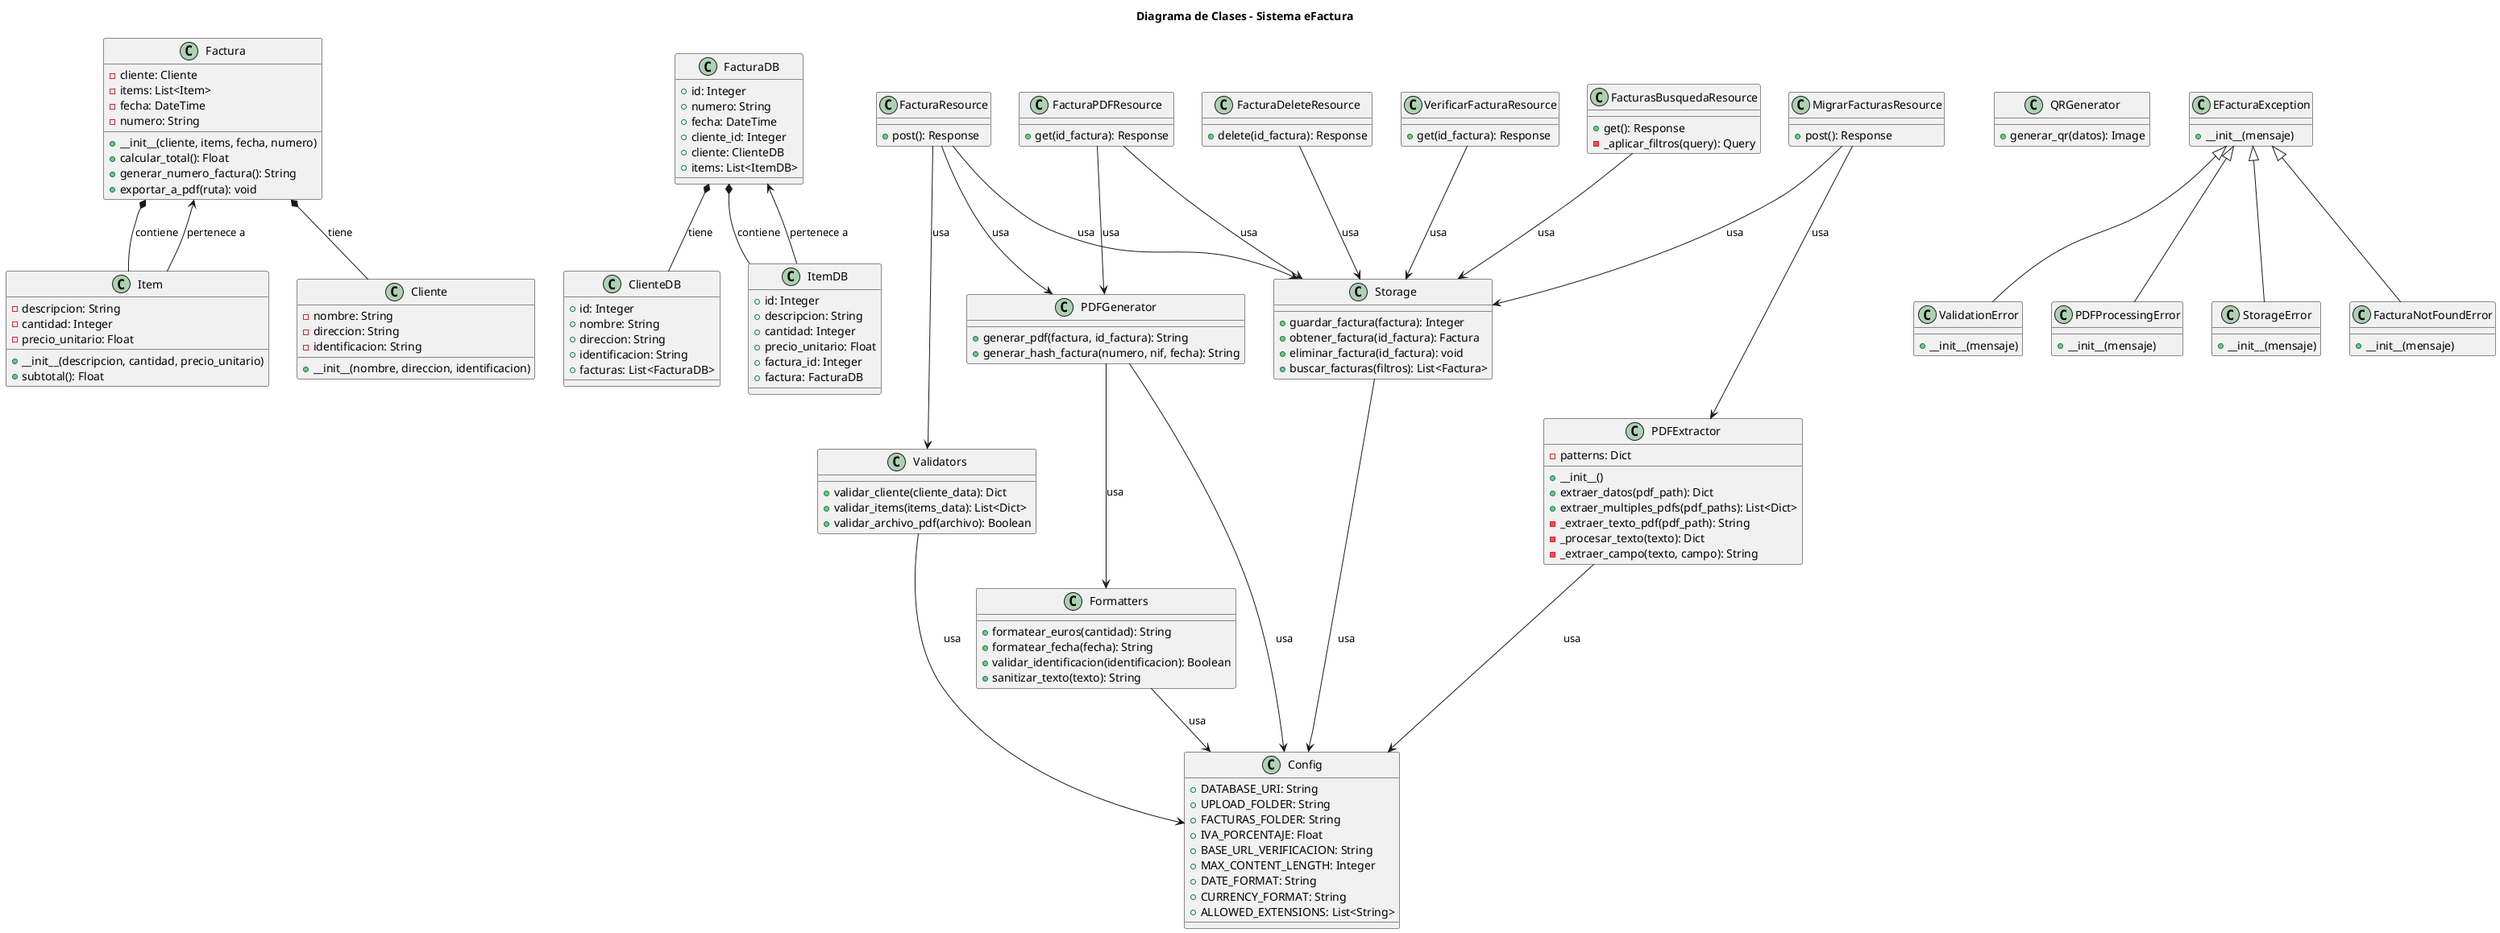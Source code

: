 @startuml Diagrama de Clases - eFactura

title Diagrama de Clases - Sistema eFactura

' Clases de Dominio
class Cliente {
  - nombre: String
  - direccion: String
  - identificacion: String
  + __init__(nombre, direccion, identificacion)
}

class Item {
  - descripcion: String
  - cantidad: Integer
  - precio_unitario: Float
  + __init__(descripcion, cantidad, precio_unitario)
  + subtotal(): Float
}

class Factura {
  - cliente: Cliente
  - items: List<Item>
  - fecha: DateTime
  - numero: String
  + __init__(cliente, items, fecha, numero)
  + calcular_total(): Float
  + generar_numero_factura(): String
  + exportar_a_pdf(ruta): void
}

' Clases de Base de Datos
class ClienteDB {
  + id: Integer
  + nombre: String
  + direccion: String
  + identificacion: String
  + facturas: List<FacturaDB>
}

class FacturaDB {
  + id: Integer
  + numero: String
  + fecha: DateTime
  + cliente_id: Integer
  + cliente: ClienteDB
  + items: List<ItemDB>
}

class ItemDB {
  + id: Integer
  + descripcion: String
  + cantidad: Integer
  + precio_unitario: Float
  + factura_id: Integer
  + factura: FacturaDB
}

' Clases de Servicios
class PDFGenerator {
  + generar_pdf(factura, id_factura): String
  + generar_hash_factura(numero, nif, fecha): String
}

class PDFExtractor {
  - patterns: Dict
  + __init__()
  + extraer_datos(pdf_path): Dict
  + extraer_multiples_pdfs(pdf_paths): List<Dict>
  - _extraer_texto_pdf(pdf_path): String
  - _procesar_texto(texto): Dict
  - _extraer_campo(texto, campo): String
}

class Storage {
  + guardar_factura(factura): Integer
  + obtener_factura(id_factura): Factura
  + eliminar_factura(id_factura): void
  + buscar_facturas(filtros): List<Factura>
}

class QRGenerator {
  + generar_qr(datos): Image
}

' Clases de Utilidades
class Validators {
  + validar_cliente(cliente_data): Dict
  + validar_items(items_data): List<Dict>
  + validar_archivo_pdf(archivo): Boolean
}

class Formatters {
  + formatear_euros(cantidad): String
  + formatear_fecha(fecha): String
  + validar_identificacion(identificacion): Boolean
  + sanitizar_texto(texto): String
}

' Clases de Configuración
class Config {
  + DATABASE_URI: String
  + UPLOAD_FOLDER: String
  + FACTURAS_FOLDER: String
  + IVA_PORCENTAJE: Float
  + BASE_URL_VERIFICACION: String
  + MAX_CONTENT_LENGTH: Integer
  + DATE_FORMAT: String
  + CURRENCY_FORMAT: String
  + ALLOWED_EXTENSIONS: List<String>
}

' Clases de Excepciones
class EFacturaException {
  + __init__(mensaje)
}

class ValidationError {
  + __init__(mensaje)
}

class PDFProcessingError {
  + __init__(mensaje)
}

class StorageError {
  + __init__(mensaje)
}

class FacturaNotFoundError {
  + __init__(mensaje)
}

' Clases de Rutas
class FacturaResource {
  + post(): Response
}

class VerificarFacturaResource {
  + get(id_factura): Response
}

class FacturasBusquedaResource {
  + get(): Response
  - _aplicar_filtros(query): Query
}

class FacturaPDFResource {
  + get(id_factura): Response
}

class FacturaDeleteResource {
  + delete(id_factura): Response
}

class MigrarFacturasResource {
  + post(): Response
}

' Relaciones de Dominio
Factura *-- Cliente : tiene
Factura *-- Item : contiene
Item --> Factura : pertenece a

' Relaciones de Base de Datos
FacturaDB *-- ClienteDB : tiene
FacturaDB *-- ItemDB : contiene
ItemDB --> FacturaDB : pertenece a

' Herencia de Excepciones
EFacturaException <|-- ValidationError
EFacturaException <|-- PDFProcessingError
EFacturaException <|-- StorageError
EFacturaException <|-- FacturaNotFoundError

' Dependencias de Servicios
FacturaResource --> Storage : usa
FacturaResource --> PDFGenerator : usa
FacturaResource --> Validators : usa
VerificarFacturaResource --> Storage : usa
FacturasBusquedaResource --> Storage : usa
FacturaPDFResource --> Storage : usa
FacturaPDFResource --> PDFGenerator : usa
FacturaDeleteResource --> Storage : usa
MigrarFacturasResource --> PDFExtractor : usa
MigrarFacturasResource --> Storage : usa

' Dependencias de Utilidades
PDFGenerator --> Formatters : usa
PDFGenerator --> Config : usa
PDFExtractor --> Config : usa
Storage --> Config : usa
Validators --> Config : usa
Formatters --> Config : usa

@enduml 